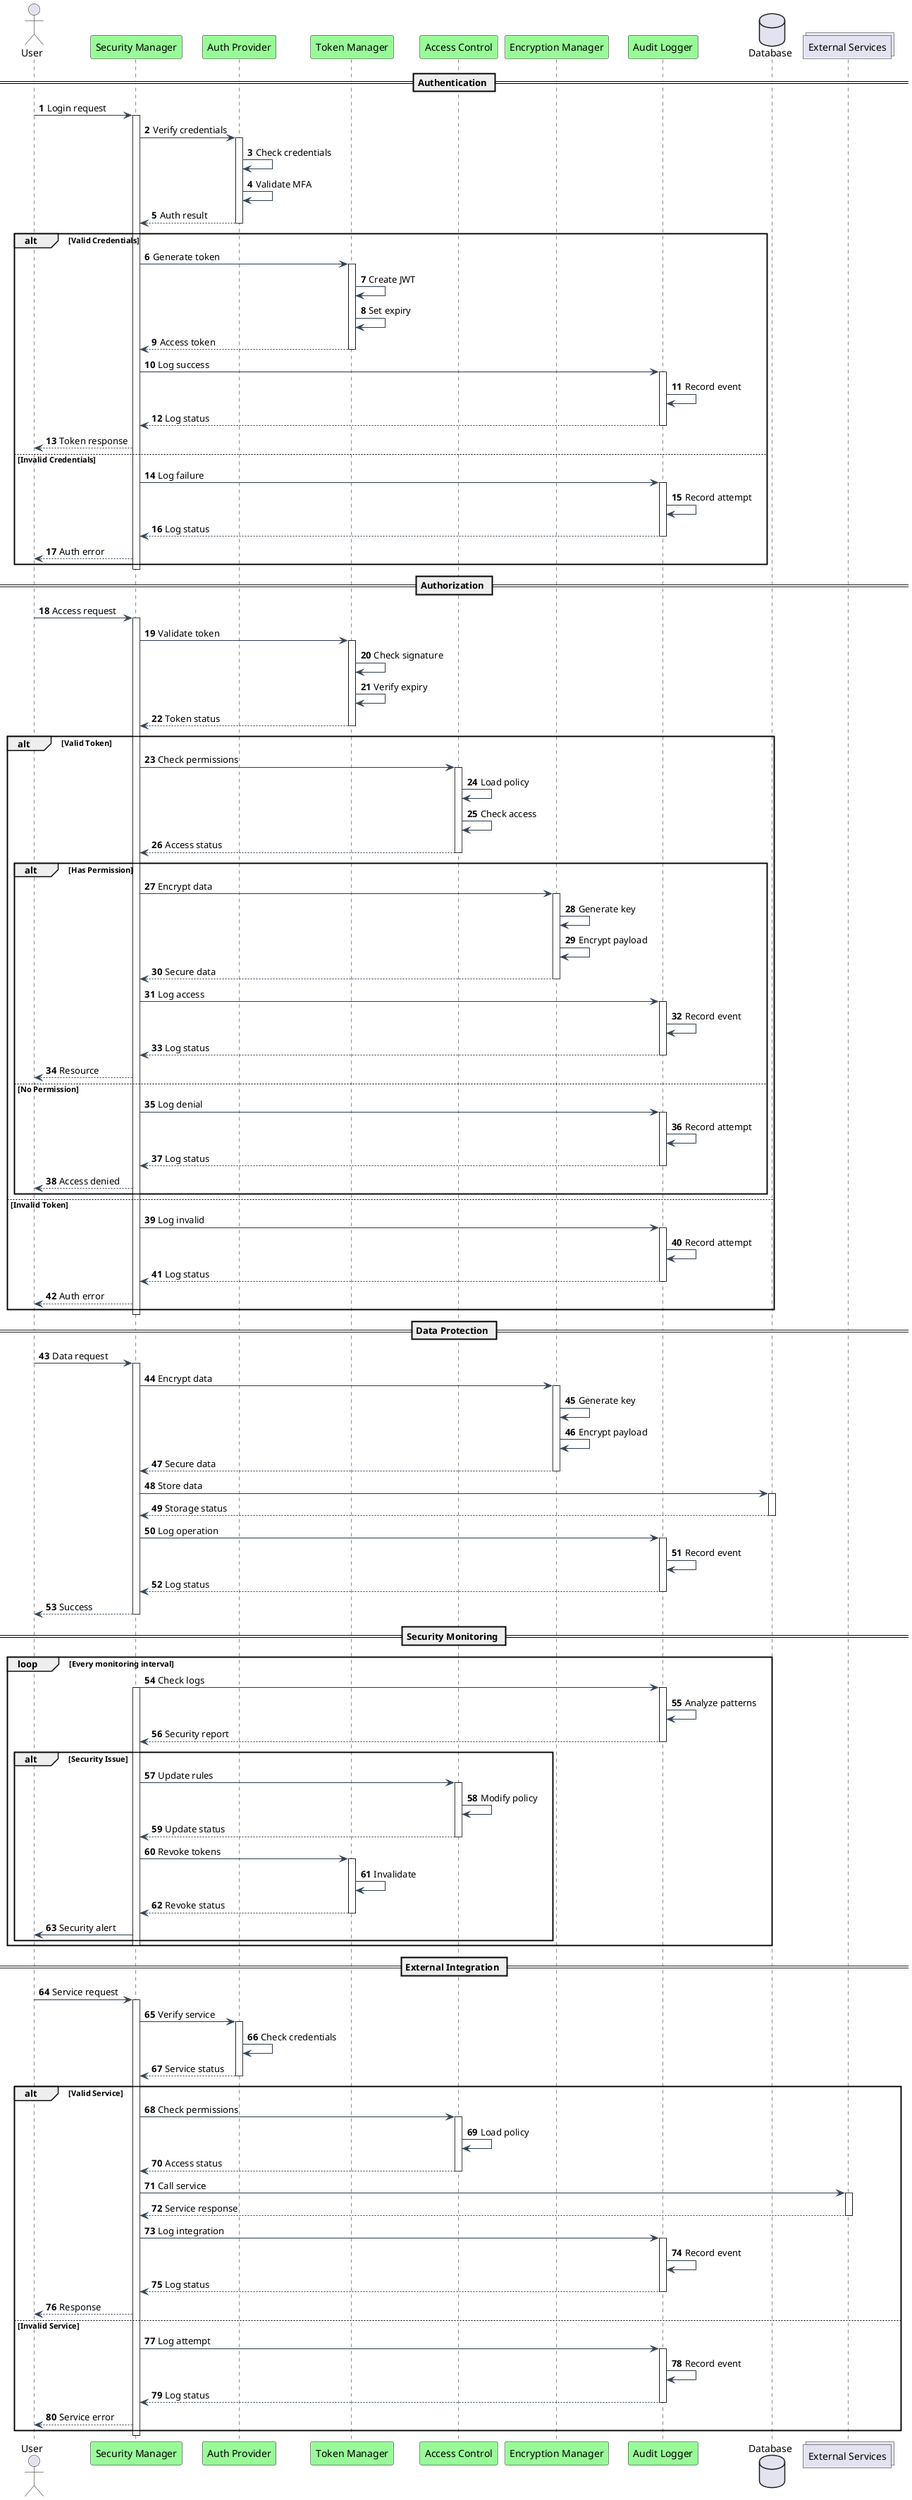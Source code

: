 @startuml Security Workflow

skinparam {
    BackgroundColor transparent
    ArrowColor #2C3E50
    LifelineBackgroundColor #98FB98
    ParticipantBackgroundColor #98FB98
    BoxBackgroundColor #FFFFFF
}

actor User
participant "Security Manager" as SM
participant "Auth Provider" as AP
participant "Token Manager" as TM
participant "Access Control" as AC
participant "Encryption Manager" as EM
participant "Audit Logger" as AL
database "Database" as DB
collections "External Services" as ES

autonumber

== Authentication ==
User -> SM: Login request
activate SM

SM -> AP: Verify credentials
activate AP
AP -> AP: Check credentials
AP -> AP: Validate MFA
AP --> SM: Auth result
deactivate AP

alt Valid Credentials
    SM -> TM: Generate token
    activate TM
    TM -> TM: Create JWT
    TM -> TM: Set expiry
    TM --> SM: Access token
    deactivate TM
    
    SM -> AL: Log success
    activate AL
    AL -> AL: Record event
    AL --> SM: Log status
    deactivate AL
    
    SM --> User: Token response
else Invalid Credentials
    SM -> AL: Log failure
    activate AL
    AL -> AL: Record attempt
    AL --> SM: Log status
    deactivate AL
    
    SM --> User: Auth error
end

deactivate SM

== Authorization ==
User -> SM: Access request
activate SM

SM -> TM: Validate token
activate TM
TM -> TM: Check signature
TM -> TM: Verify expiry
TM --> SM: Token status
deactivate TM

alt Valid Token
    SM -> AC: Check permissions
    activate AC
    AC -> AC: Load policy
    AC -> AC: Check access
    AC --> SM: Access status
    deactivate AC
    
    alt Has Permission
        SM -> EM: Encrypt data
        activate EM
        EM -> EM: Generate key
        EM -> EM: Encrypt payload
        EM --> SM: Secure data
        deactivate EM
        
        SM -> AL: Log access
        activate AL
        AL -> AL: Record event
        AL --> SM: Log status
        deactivate AL
        
        SM --> User: Resource
    else No Permission
        SM -> AL: Log denial
        activate AL
        AL -> AL: Record attempt
        AL --> SM: Log status
        deactivate AL
        
        SM --> User: Access denied
    end
else Invalid Token
    SM -> AL: Log invalid
    activate AL
    AL -> AL: Record attempt
    AL --> SM: Log status
    deactivate AL
    
    SM --> User: Auth error
end

deactivate SM

== Data Protection ==
User -> SM: Data request
activate SM

SM -> EM: Encrypt data
activate EM
EM -> EM: Generate key
EM -> EM: Encrypt payload
EM --> SM: Secure data
deactivate EM

SM -> DB: Store data
activate DB
DB --> SM: Storage status
deactivate DB

SM -> AL: Log operation
activate AL
AL -> AL: Record event
AL --> SM: Log status
deactivate AL

SM --> User: Success
deactivate SM

== Security Monitoring ==
loop Every monitoring interval
    SM -> AL: Check logs
    activate SM
    activate AL
    AL -> AL: Analyze patterns
    AL --> SM: Security report
    deactivate AL
    
    alt Security Issue
        SM -> AC: Update rules
        activate AC
        AC -> AC: Modify policy
        AC --> SM: Update status
        deactivate AC
        
        SM -> TM: Revoke tokens
        activate TM
        TM -> TM: Invalidate
        TM --> SM: Revoke status
        deactivate TM
        
        SM -> User: Security alert
    end
    deactivate SM
end

== External Integration ==
User -> SM: Service request
activate SM

SM -> AP: Verify service
activate AP
AP -> AP: Check credentials
AP --> SM: Service status
deactivate AP

alt Valid Service
    SM -> AC: Check permissions
    activate AC
    AC -> AC: Load policy
    AC --> SM: Access status
    deactivate AC
    
    SM -> ES: Call service
    activate ES
    ES --> SM: Service response
    deactivate ES
    
    SM -> AL: Log integration
    activate AL
    AL -> AL: Record event
    AL --> SM: Log status
    deactivate AL
    
    SM --> User: Response
else Invalid Service
    SM -> AL: Log attempt
    activate AL
    AL -> AL: Record event
    AL --> SM: Log status
    deactivate AL
    
    SM --> User: Service error
end

deactivate SM

@enduml
